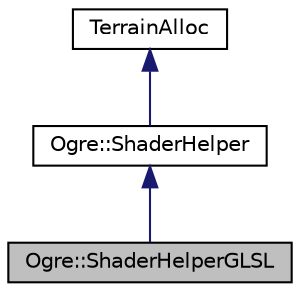 digraph "Ogre::ShaderHelperGLSL"
{
  bgcolor="transparent";
  edge [fontname="Helvetica",fontsize="10",labelfontname="Helvetica",labelfontsize="10"];
  node [fontname="Helvetica",fontsize="10",shape=record];
  Node0 [label="Ogre::ShaderHelperGLSL",height=0.2,width=0.4,color="black", fillcolor="grey75", style="filled", fontcolor="black"];
  Node1 -> Node0 [dir="back",color="midnightblue",fontsize="10",style="solid",fontname="Helvetica"];
  Node1 [label="Ogre::ShaderHelper",height=0.2,width=0.4,color="black",URL="$class_ogre_1_1_shader_helper.html",tooltip="Interface definition for helper class to generate shaders. "];
  Node2 -> Node1 [dir="back",color="midnightblue",fontsize="10",style="solid",fontname="Helvetica"];
  Node2 [label="TerrainAlloc",height=0.2,width=0.4,color="black",URL="$class_ogre_1_1_allocated_object.html"];
}
